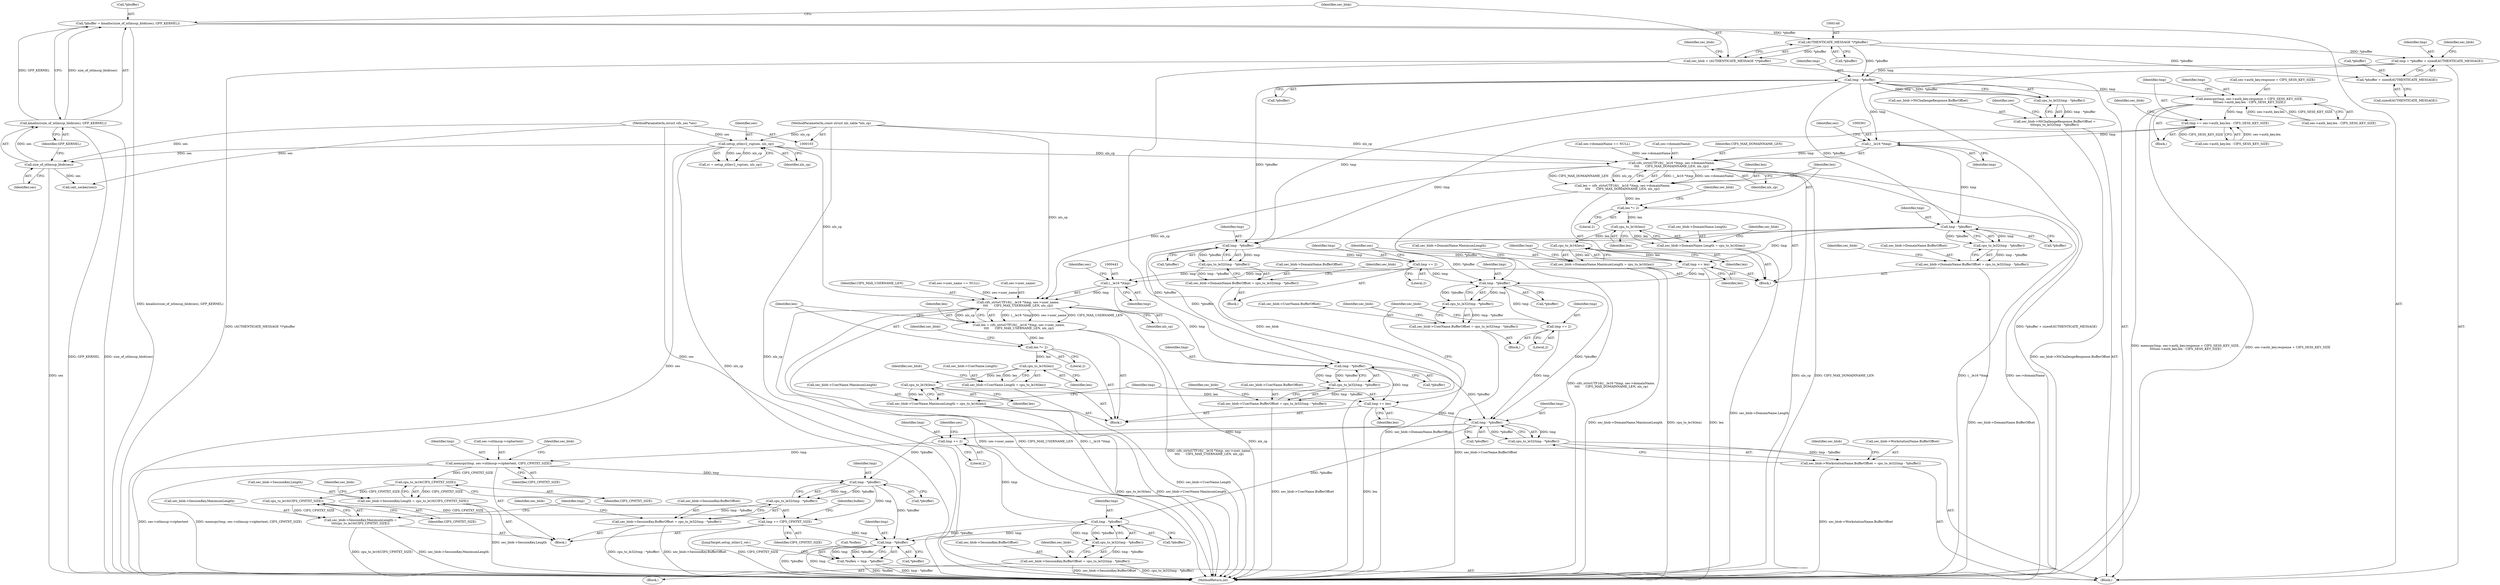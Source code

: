 digraph "0_linux_cabfb3680f78981d26c078a26e5c748531257ebb@API" {
"1000130" [label="(Call,*pbuffer = kmalloc(size_of_ntlmssp_blob(ses), GFP_KERNEL))"];
"1000133" [label="(Call,kmalloc(size_of_ntlmssp_blob(ses), GFP_KERNEL))"];
"1000134" [label="(Call,size_of_ntlmssp_blob(ses))"];
"1000115" [label="(Call,setup_ntlmv2_rsp(ses, nls_cp))"];
"1000106" [label="(MethodParameterIn,struct cifs_ses *ses)"];
"1000107" [label="(MethodParameterIn,const struct nls_table *nls_cp)"];
"1000139" [label="(Call,(AUTHENTICATE_MESSAGE *)*pbuffer)"];
"1000137" [label="(Call,sec_blob = (AUTHENTICATE_MESSAGE *)*pbuffer)"];
"1000196" [label="(Call,tmp = *pbuffer + sizeof(AUTHENTICATE_MESSAGE))"];
"1000239" [label="(Call,tmp - *pbuffer)"];
"1000238" [label="(Call,cpu_to_le32(tmp - *pbuffer))"];
"1000232" [label="(Call,sec_blob->NtChallengeResponse.BufferOffset =\n\t\t\t\tcpu_to_le32(tmp - *pbuffer))"];
"1000250" [label="(Call,memcpy(tmp, ses->auth_key.response + CIFS_SESS_KEY_SIZE,\n\t\t\t\tses->auth_key.len - CIFS_SESS_KEY_SIZE))"];
"1000266" [label="(Call,tmp += ses->auth_key.len - CIFS_SESS_KEY_SIZE)"];
"1000333" [label="(Call,tmp - *pbuffer)"];
"1000332" [label="(Call,cpu_to_le32(tmp - *pbuffer))"];
"1000326" [label="(Call,sec_blob->DomainName.BufferOffset = cpu_to_le32(tmp - *pbuffer))"];
"1000351" [label="(Call,tmp += 2)"];
"1000415" [label="(Call,tmp - *pbuffer)"];
"1000414" [label="(Call,cpu_to_le32(tmp - *pbuffer))"];
"1000408" [label="(Call,sec_blob->UserName.BufferOffset = cpu_to_le32(tmp - *pbuffer))"];
"1000433" [label="(Call,tmp += 2)"];
"1000490" [label="(Call,tmp - *pbuffer)"];
"1000489" [label="(Call,cpu_to_le32(tmp - *pbuffer))"];
"1000483" [label="(Call,sec_blob->WorkstationName.BufferOffset = cpu_to_le32(tmp - *pbuffer))"];
"1000508" [label="(Call,tmp += 2)"];
"1000532" [label="(Call,memcpy(tmp, ses->ntlmssp->ciphertext, CIFS_CPHTXT_SIZE))"];
"1000547" [label="(Call,tmp - *pbuffer)"];
"1000546" [label="(Call,cpu_to_le32(tmp - *pbuffer))"];
"1000540" [label="(Call,sec_blob->SessionKey.BufferOffset = cpu_to_le32(tmp - *pbuffer))"];
"1000567" [label="(Call,tmp += CIFS_CPHTXT_SIZE)"];
"1000600" [label="(Call,tmp - *pbuffer)"];
"1000597" [label="(Call,*buflen = tmp - *pbuffer)"];
"1000557" [label="(Call,cpu_to_le16(CIFS_CPHTXT_SIZE))"];
"1000551" [label="(Call,sec_blob->SessionKey.Length = cpu_to_le16(CIFS_CPHTXT_SIZE))"];
"1000565" [label="(Call,cpu_to_le16(CIFS_CPHTXT_SIZE))"];
"1000559" [label="(Call,sec_blob->SessionKey.MaximumLength =\n\t\t\t\tcpu_to_le16(CIFS_CPHTXT_SIZE))"];
"1000579" [label="(Call,tmp - *pbuffer)"];
"1000578" [label="(Call,cpu_to_le32(tmp - *pbuffer))"];
"1000572" [label="(Call,sec_blob->SessionKey.BufferOffset = cpu_to_le32(tmp - *pbuffer))"];
"1000442" [label="(Call,(__le16 *)tmp)"];
"1000441" [label="(Call,cifs_strtoUTF16((__le16 *)tmp, ses->user_name,\n\t\t\t\t      CIFS_MAX_USERNAME_LEN, nls_cp))"];
"1000439" [label="(Call,len = cifs_strtoUTF16((__le16 *)tmp, ses->user_name,\n\t\t\t\t      CIFS_MAX_USERNAME_LEN, nls_cp))"];
"1000450" [label="(Call,len *= 2)"];
"1000470" [label="(Call,cpu_to_le16(len))"];
"1000464" [label="(Call,sec_blob->UserName.Length = cpu_to_le16(len))"];
"1000478" [label="(Call,cpu_to_le16(len))"];
"1000472" [label="(Call,sec_blob->UserName.MaximumLength = cpu_to_le16(len))"];
"1000480" [label="(Call,tmp += len)"];
"1000460" [label="(Call,tmp - *pbuffer)"];
"1000459" [label="(Call,cpu_to_le32(tmp - *pbuffer))"];
"1000453" [label="(Call,sec_blob->UserName.BufferOffset = cpu_to_le32(tmp - *pbuffer))"];
"1000360" [label="(Call,(__le16 *)tmp)"];
"1000359" [label="(Call,cifs_strtoUTF16((__le16 *)tmp, ses->domainName,\n\t\t\t\t      CIFS_MAX_DOMAINNAME_LEN, nls_cp))"];
"1000357" [label="(Call,len = cifs_strtoUTF16((__le16 *)tmp, ses->domainName,\n\t\t\t\t      CIFS_MAX_DOMAINNAME_LEN, nls_cp))"];
"1000368" [label="(Call,len *= 2)"];
"1000388" [label="(Call,cpu_to_le16(len))"];
"1000382" [label="(Call,sec_blob->DomainName.Length = cpu_to_le16(len))"];
"1000396" [label="(Call,cpu_to_le16(len))"];
"1000390" [label="(Call,sec_blob->DomainName.MaximumLength = cpu_to_le16(len))"];
"1000398" [label="(Call,tmp += len)"];
"1000378" [label="(Call,tmp - *pbuffer)"];
"1000377" [label="(Call,cpu_to_le32(tmp - *pbuffer))"];
"1000371" [label="(Call,sec_blob->DomainName.BufferOffset = cpu_to_le32(tmp - *pbuffer))"];
"1000198" [label="(Call,*pbuffer + sizeof(AUTHENTICATE_MESSAGE))"];
"1000422" [label="(Identifier,sec_blob)"];
"1000351" [label="(Call,tmp += 2)"];
"1000490" [label="(Call,tmp - *pbuffer)"];
"1000433" [label="(Call,tmp += 2)"];
"1000141" [label="(Call,*pbuffer)"];
"1000491" [label="(Identifier,tmp)"];
"1000327" [label="(Call,sec_blob->DomainName.BufferOffset)"];
"1000400" [label="(Identifier,len)"];
"1000353" [label="(Literal,2)"];
"1000440" [label="(Identifier,len)"];
"1000233" [label="(Call,sec_blob->NtChallengeResponse.BufferOffset)"];
"1000532" [label="(Call,memcpy(tmp, ses->ntlmssp->ciphertext, CIFS_CPHTXT_SIZE))"];
"1000355" [label="(Block,)"];
"1000479" [label="(Identifier,len)"];
"1000415" [label="(Call,tmp - *pbuffer)"];
"1000541" [label="(Call,sec_blob->SessionKey.BufferOffset)"];
"1000551" [label="(Call,sec_blob->SessionKey.Length = cpu_to_le16(CIFS_CPHTXT_SIZE))"];
"1000448" [label="(Identifier,CIFS_MAX_USERNAME_LEN)"];
"1000139" [label="(Call,(AUTHENTICATE_MESSAGE *)*pbuffer)"];
"1000566" [label="(Identifier,CIFS_CPHTXT_SIZE)"];
"1000335" [label="(Call,*pbuffer)"];
"1000531" [label="(Block,)"];
"1000461" [label="(Identifier,tmp)"];
"1000390" [label="(Call,sec_blob->DomainName.MaximumLength = cpu_to_le16(len))"];
"1000377" [label="(Call,cpu_to_le32(tmp - *pbuffer))"];
"1000454" [label="(Call,sec_blob->UserName.BufferOffset)"];
"1000267" [label="(Identifier,tmp)"];
"1000106" [label="(MethodParameterIn,struct cifs_ses *ses)"];
"1000352" [label="(Identifier,tmp)"];
"1000138" [label="(Identifier,sec_blob)"];
"1000486" [label="(Identifier,sec_blob)"];
"1000601" [label="(Identifier,tmp)"];
"1000517" [label="(Identifier,ses)"];
"1000326" [label="(Call,sec_blob->DomainName.BufferOffset = cpu_to_le32(tmp - *pbuffer))"];
"1000434" [label="(Identifier,tmp)"];
"1000568" [label="(Identifier,tmp)"];
"1000471" [label="(Identifier,len)"];
"1000475" [label="(Identifier,sec_blob)"];
"1000382" [label="(Call,sec_blob->DomainName.Length = cpu_to_le16(len))"];
"1000117" [label="(Identifier,nls_cp)"];
"1000251" [label="(Identifier,tmp)"];
"1000409" [label="(Call,sec_blob->UserName.BufferOffset)"];
"1000573" [label="(Call,sec_blob->SessionKey.BufferOffset)"];
"1000320" [label="(Call,ses->domainName == NULL)"];
"1000600" [label="(Call,tmp - *pbuffer)"];
"1000508" [label="(Call,tmp += 2)"];
"1000137" [label="(Call,sec_blob = (AUTHENTICATE_MESSAGE *)*pbuffer)"];
"1000372" [label="(Call,sec_blob->DomainName.BufferOffset)"];
"1000452" [label="(Literal,2)"];
"1000478" [label="(Call,cpu_to_le16(len))"];
"1000362" [label="(Identifier,tmp)"];
"1000435" [label="(Literal,2)"];
"1000268" [label="(Call,ses->auth_key.len - CIFS_SESS_KEY_SIZE)"];
"1000450" [label="(Call,len *= 2)"];
"1000198" [label="(Call,*pbuffer + sizeof(AUTHENTICATE_MESSAGE))"];
"1000449" [label="(Identifier,nls_cp)"];
"1000414" [label="(Call,cpu_to_le32(tmp - *pbuffer))"];
"1000241" [label="(Call,*pbuffer)"];
"1000543" [label="(Identifier,sec_blob)"];
"1000408" [label="(Call,sec_blob->UserName.BufferOffset = cpu_to_le32(tmp - *pbuffer))"];
"1000552" [label="(Call,sec_blob->SessionKey.Length)"];
"1000380" [label="(Call,*pbuffer)"];
"1000597" [label="(Call,*buflen = tmp - *pbuffer)"];
"1000548" [label="(Identifier,tmp)"];
"1000266" [label="(Call,tmp += ses->auth_key.len - CIFS_SESS_KEY_SIZE)"];
"1000529" [label="(Call,calc_seckey(ses))"];
"1000578" [label="(Call,cpu_to_le32(tmp - *pbuffer))"];
"1000367" [label="(Identifier,nls_cp)"];
"1000402" [label="(Call,ses->user_name == NULL)"];
"1000464" [label="(Call,sec_blob->UserName.Length = cpu_to_le16(len))"];
"1000371" [label="(Call,sec_blob->DomainName.BufferOffset = cpu_to_le32(tmp - *pbuffer))"];
"1000360" [label="(Call,(__le16 *)tmp)"];
"1000115" [label="(Call,setup_ntlmv2_rsp(ses, nls_cp))"];
"1000359" [label="(Call,cifs_strtoUTF16((__le16 *)tmp, ses->domainName,\n\t\t\t\t      CIFS_MAX_DOMAINNAME_LEN, nls_cp))"];
"1000546" [label="(Call,cpu_to_le32(tmp - *pbuffer))"];
"1000581" [label="(Call,*pbuffer)"];
"1000416" [label="(Identifier,tmp)"];
"1000437" [label="(Block,)"];
"1000473" [label="(Call,sec_blob->UserName.MaximumLength)"];
"1000470" [label="(Call,cpu_to_le16(len))"];
"1000113" [label="(Call,rc = setup_ntlmv2_rsp(ses, nls_cp))"];
"1000134" [label="(Call,size_of_ntlmssp_blob(ses))"];
"1000259" [label="(Call,ses->auth_key.len - CIFS_SESS_KEY_SIZE)"];
"1000357" [label="(Call,len = cifs_strtoUTF16((__le16 *)tmp, ses->domainName,\n\t\t\t\t      CIFS_MAX_DOMAINNAME_LEN, nls_cp))"];
"1000385" [label="(Identifier,sec_blob)"];
"1000240" [label="(Identifier,tmp)"];
"1000558" [label="(Identifier,CIFS_CPHTXT_SIZE)"];
"1000196" [label="(Call,tmp = *pbuffer + sizeof(AUTHENTICATE_MESSAGE))"];
"1000559" [label="(Call,sec_blob->SessionKey.MaximumLength =\n\t\t\t\tcpu_to_le16(CIFS_CPHTXT_SIZE))"];
"1000334" [label="(Identifier,tmp)"];
"1000489" [label="(Call,cpu_to_le32(tmp - *pbuffer))"];
"1000399" [label="(Identifier,tmp)"];
"1000554" [label="(Identifier,sec_blob)"];
"1000472" [label="(Call,sec_blob->UserName.MaximumLength = cpu_to_le16(len))"];
"1000389" [label="(Identifier,len)"];
"1000252" [label="(Call,ses->auth_key.response + CIFS_SESS_KEY_SIZE)"];
"1000580" [label="(Identifier,tmp)"];
"1000460" [label="(Call,tmp - *pbuffer)"];
"1000482" [label="(Identifier,len)"];
"1000572" [label="(Call,sec_blob->SessionKey.BufferOffset = cpu_to_le32(tmp - *pbuffer))"];
"1000451" [label="(Identifier,len)"];
"1000446" [label="(Identifier,ses)"];
"1000370" [label="(Literal,2)"];
"1000509" [label="(Identifier,tmp)"];
"1000383" [label="(Call,sec_blob->DomainName.Length)"];
"1000364" [label="(Identifier,ses)"];
"1000340" [label="(Identifier,sec_blob)"];
"1000481" [label="(Identifier,tmp)"];
"1000332" [label="(Call,cpu_to_le32(tmp - *pbuffer))"];
"1000492" [label="(Call,*pbuffer)"];
"1000607" [label="(MethodReturn,int)"];
"1000510" [label="(Literal,2)"];
"1000480" [label="(Call,tmp += len)"];
"1000557" [label="(Call,cpu_to_le16(CIFS_CPHTXT_SIZE))"];
"1000417" [label="(Call,*pbuffer)"];
"1000579" [label="(Call,tmp - *pbuffer)"];
"1000533" [label="(Identifier,tmp)"];
"1000391" [label="(Call,sec_blob->DomainName.MaximumLength)"];
"1000131" [label="(Call,*pbuffer)"];
"1000249" [label="(Block,)"];
"1000497" [label="(Identifier,sec_blob)"];
"1000444" [label="(Identifier,tmp)"];
"1000453" [label="(Call,sec_blob->UserName.BufferOffset = cpu_to_le32(tmp - *pbuffer))"];
"1000363" [label="(Call,ses->domainName)"];
"1000397" [label="(Identifier,len)"];
"1000562" [label="(Identifier,sec_blob)"];
"1000278" [label="(Identifier,sec_blob)"];
"1000586" [label="(Identifier,sec_blob)"];
"1000398" [label="(Call,tmp += len)"];
"1000549" [label="(Call,*pbuffer)"];
"1000540" [label="(Call,sec_blob->SessionKey.BufferOffset = cpu_to_le32(tmp - *pbuffer))"];
"1000368" [label="(Call,len *= 2)"];
"1000439" [label="(Call,len = cifs_strtoUTF16((__le16 *)tmp, ses->user_name,\n\t\t\t\t      CIFS_MAX_USERNAME_LEN, nls_cp))"];
"1000246" [label="(Identifier,ses)"];
"1000445" [label="(Call,ses->user_name)"];
"1000145" [label="(Identifier,sec_blob)"];
"1000604" [label="(JumpTarget,setup_ntlmv2_ret:)"];
"1000459" [label="(Call,cpu_to_le32(tmp - *pbuffer))"];
"1000369" [label="(Identifier,len)"];
"1000135" [label="(Identifier,ses)"];
"1000205" [label="(Identifier,sec_blob)"];
"1000325" [label="(Block,)"];
"1000456" [label="(Identifier,sec_blob)"];
"1000130" [label="(Call,*pbuffer = kmalloc(size_of_ntlmssp_blob(ses), GFP_KERNEL))"];
"1000539" [label="(Identifier,CIFS_CPHTXT_SIZE)"];
"1000465" [label="(Call,sec_blob->UserName.Length)"];
"1000238" [label="(Call,cpu_to_le32(tmp - *pbuffer))"];
"1000404" [label="(Identifier,ses)"];
"1000250" [label="(Call,memcpy(tmp, ses->auth_key.response + CIFS_SESS_KEY_SIZE,\n\t\t\t\tses->auth_key.len - CIFS_SESS_KEY_SIZE))"];
"1000201" [label="(Call,sizeof(AUTHENTICATE_MESSAGE))"];
"1000467" [label="(Identifier,sec_blob)"];
"1000602" [label="(Call,*pbuffer)"];
"1000483" [label="(Call,sec_blob->WorkstationName.BufferOffset = cpu_to_le32(tmp - *pbuffer))"];
"1000599" [label="(Identifier,buflen)"];
"1000462" [label="(Call,*pbuffer)"];
"1000567" [label="(Call,tmp += CIFS_CPHTXT_SIZE)"];
"1000197" [label="(Identifier,tmp)"];
"1000442" [label="(Call,(__le16 *)tmp)"];
"1000232" [label="(Call,sec_blob->NtChallengeResponse.BufferOffset =\n\t\t\t\tcpu_to_le32(tmp - *pbuffer))"];
"1000396" [label="(Call,cpu_to_le16(len))"];
"1000374" [label="(Identifier,sec_blob)"];
"1000393" [label="(Identifier,sec_blob)"];
"1000571" [label="(Block,)"];
"1000388" [label="(Call,cpu_to_le16(len))"];
"1000441" [label="(Call,cifs_strtoUTF16((__le16 *)tmp, ses->user_name,\n\t\t\t\t      CIFS_MAX_USERNAME_LEN, nls_cp))"];
"1000358" [label="(Identifier,len)"];
"1000107" [label="(MethodParameterIn,const struct nls_table *nls_cp)"];
"1000136" [label="(Identifier,GFP_KERNEL)"];
"1000407" [label="(Block,)"];
"1000565" [label="(Call,cpu_to_le16(CIFS_CPHTXT_SIZE))"];
"1000534" [label="(Call,ses->ntlmssp->ciphertext)"];
"1000560" [label="(Call,sec_blob->SessionKey.MaximumLength)"];
"1000378" [label="(Call,tmp - *pbuffer)"];
"1000484" [label="(Call,sec_blob->WorkstationName.BufferOffset)"];
"1000379" [label="(Identifier,tmp)"];
"1000547" [label="(Call,tmp - *pbuffer)"];
"1000116" [label="(Identifier,ses)"];
"1000133" [label="(Call,kmalloc(size_of_ntlmssp_blob(ses), GFP_KERNEL))"];
"1000199" [label="(Call,*pbuffer)"];
"1000333" [label="(Call,tmp - *pbuffer)"];
"1000366" [label="(Identifier,CIFS_MAX_DOMAINNAME_LEN)"];
"1000108" [label="(Block,)"];
"1000239" [label="(Call,tmp - *pbuffer)"];
"1000598" [label="(Call,*buflen)"];
"1000569" [label="(Identifier,CIFS_CPHTXT_SIZE)"];
"1000130" -> "1000108"  [label="AST: "];
"1000130" -> "1000133"  [label="CFG: "];
"1000131" -> "1000130"  [label="AST: "];
"1000133" -> "1000130"  [label="AST: "];
"1000138" -> "1000130"  [label="CFG: "];
"1000130" -> "1000607"  [label="DDG: kmalloc(size_of_ntlmssp_blob(ses), GFP_KERNEL)"];
"1000133" -> "1000130"  [label="DDG: size_of_ntlmssp_blob(ses)"];
"1000133" -> "1000130"  [label="DDG: GFP_KERNEL"];
"1000130" -> "1000139"  [label="DDG: *pbuffer"];
"1000133" -> "1000136"  [label="CFG: "];
"1000134" -> "1000133"  [label="AST: "];
"1000136" -> "1000133"  [label="AST: "];
"1000133" -> "1000607"  [label="DDG: size_of_ntlmssp_blob(ses)"];
"1000133" -> "1000607"  [label="DDG: GFP_KERNEL"];
"1000134" -> "1000133"  [label="DDG: ses"];
"1000134" -> "1000135"  [label="CFG: "];
"1000135" -> "1000134"  [label="AST: "];
"1000136" -> "1000134"  [label="CFG: "];
"1000134" -> "1000607"  [label="DDG: ses"];
"1000115" -> "1000134"  [label="DDG: ses"];
"1000106" -> "1000134"  [label="DDG: ses"];
"1000134" -> "1000529"  [label="DDG: ses"];
"1000115" -> "1000113"  [label="AST: "];
"1000115" -> "1000117"  [label="CFG: "];
"1000116" -> "1000115"  [label="AST: "];
"1000117" -> "1000115"  [label="AST: "];
"1000113" -> "1000115"  [label="CFG: "];
"1000115" -> "1000607"  [label="DDG: nls_cp"];
"1000115" -> "1000607"  [label="DDG: ses"];
"1000115" -> "1000113"  [label="DDG: ses"];
"1000115" -> "1000113"  [label="DDG: nls_cp"];
"1000106" -> "1000115"  [label="DDG: ses"];
"1000107" -> "1000115"  [label="DDG: nls_cp"];
"1000115" -> "1000359"  [label="DDG: nls_cp"];
"1000115" -> "1000441"  [label="DDG: nls_cp"];
"1000106" -> "1000103"  [label="AST: "];
"1000106" -> "1000607"  [label="DDG: ses"];
"1000106" -> "1000529"  [label="DDG: ses"];
"1000107" -> "1000103"  [label="AST: "];
"1000107" -> "1000607"  [label="DDG: nls_cp"];
"1000107" -> "1000359"  [label="DDG: nls_cp"];
"1000107" -> "1000441"  [label="DDG: nls_cp"];
"1000139" -> "1000137"  [label="AST: "];
"1000139" -> "1000141"  [label="CFG: "];
"1000140" -> "1000139"  [label="AST: "];
"1000141" -> "1000139"  [label="AST: "];
"1000137" -> "1000139"  [label="CFG: "];
"1000139" -> "1000137"  [label="DDG: *pbuffer"];
"1000139" -> "1000196"  [label="DDG: *pbuffer"];
"1000139" -> "1000198"  [label="DDG: *pbuffer"];
"1000139" -> "1000239"  [label="DDG: *pbuffer"];
"1000137" -> "1000108"  [label="AST: "];
"1000138" -> "1000137"  [label="AST: "];
"1000145" -> "1000137"  [label="CFG: "];
"1000137" -> "1000607"  [label="DDG: (AUTHENTICATE_MESSAGE *)*pbuffer"];
"1000137" -> "1000607"  [label="DDG: sec_blob"];
"1000196" -> "1000108"  [label="AST: "];
"1000196" -> "1000198"  [label="CFG: "];
"1000197" -> "1000196"  [label="AST: "];
"1000198" -> "1000196"  [label="AST: "];
"1000205" -> "1000196"  [label="CFG: "];
"1000196" -> "1000607"  [label="DDG: *pbuffer + sizeof(AUTHENTICATE_MESSAGE)"];
"1000196" -> "1000239"  [label="DDG: tmp"];
"1000239" -> "1000238"  [label="AST: "];
"1000239" -> "1000241"  [label="CFG: "];
"1000240" -> "1000239"  [label="AST: "];
"1000241" -> "1000239"  [label="AST: "];
"1000238" -> "1000239"  [label="CFG: "];
"1000239" -> "1000238"  [label="DDG: tmp"];
"1000239" -> "1000238"  [label="DDG: *pbuffer"];
"1000239" -> "1000250"  [label="DDG: tmp"];
"1000239" -> "1000333"  [label="DDG: tmp"];
"1000239" -> "1000333"  [label="DDG: *pbuffer"];
"1000239" -> "1000360"  [label="DDG: tmp"];
"1000239" -> "1000378"  [label="DDG: *pbuffer"];
"1000238" -> "1000232"  [label="AST: "];
"1000232" -> "1000238"  [label="CFG: "];
"1000238" -> "1000232"  [label="DDG: tmp - *pbuffer"];
"1000232" -> "1000108"  [label="AST: "];
"1000233" -> "1000232"  [label="AST: "];
"1000246" -> "1000232"  [label="CFG: "];
"1000232" -> "1000607"  [label="DDG: sec_blob->NtChallengeResponse.BufferOffset"];
"1000250" -> "1000249"  [label="AST: "];
"1000250" -> "1000259"  [label="CFG: "];
"1000251" -> "1000250"  [label="AST: "];
"1000252" -> "1000250"  [label="AST: "];
"1000259" -> "1000250"  [label="AST: "];
"1000267" -> "1000250"  [label="CFG: "];
"1000250" -> "1000607"  [label="DDG: ses->auth_key.response + CIFS_SESS_KEY_SIZE"];
"1000250" -> "1000607"  [label="DDG: memcpy(tmp, ses->auth_key.response + CIFS_SESS_KEY_SIZE,\n\t\t\t\tses->auth_key.len - CIFS_SESS_KEY_SIZE)"];
"1000259" -> "1000250"  [label="DDG: ses->auth_key.len"];
"1000259" -> "1000250"  [label="DDG: CIFS_SESS_KEY_SIZE"];
"1000250" -> "1000266"  [label="DDG: tmp"];
"1000266" -> "1000249"  [label="AST: "];
"1000266" -> "1000268"  [label="CFG: "];
"1000267" -> "1000266"  [label="AST: "];
"1000268" -> "1000266"  [label="AST: "];
"1000278" -> "1000266"  [label="CFG: "];
"1000268" -> "1000266"  [label="DDG: ses->auth_key.len"];
"1000268" -> "1000266"  [label="DDG: CIFS_SESS_KEY_SIZE"];
"1000266" -> "1000333"  [label="DDG: tmp"];
"1000266" -> "1000360"  [label="DDG: tmp"];
"1000333" -> "1000332"  [label="AST: "];
"1000333" -> "1000335"  [label="CFG: "];
"1000334" -> "1000333"  [label="AST: "];
"1000335" -> "1000333"  [label="AST: "];
"1000332" -> "1000333"  [label="CFG: "];
"1000333" -> "1000332"  [label="DDG: tmp"];
"1000333" -> "1000332"  [label="DDG: *pbuffer"];
"1000333" -> "1000351"  [label="DDG: tmp"];
"1000333" -> "1000415"  [label="DDG: *pbuffer"];
"1000333" -> "1000460"  [label="DDG: *pbuffer"];
"1000332" -> "1000326"  [label="AST: "];
"1000326" -> "1000332"  [label="CFG: "];
"1000332" -> "1000326"  [label="DDG: tmp - *pbuffer"];
"1000326" -> "1000325"  [label="AST: "];
"1000327" -> "1000326"  [label="AST: "];
"1000340" -> "1000326"  [label="CFG: "];
"1000326" -> "1000607"  [label="DDG: sec_blob->DomainName.BufferOffset"];
"1000351" -> "1000325"  [label="AST: "];
"1000351" -> "1000353"  [label="CFG: "];
"1000352" -> "1000351"  [label="AST: "];
"1000353" -> "1000351"  [label="AST: "];
"1000404" -> "1000351"  [label="CFG: "];
"1000351" -> "1000415"  [label="DDG: tmp"];
"1000351" -> "1000442"  [label="DDG: tmp"];
"1000415" -> "1000414"  [label="AST: "];
"1000415" -> "1000417"  [label="CFG: "];
"1000416" -> "1000415"  [label="AST: "];
"1000417" -> "1000415"  [label="AST: "];
"1000414" -> "1000415"  [label="CFG: "];
"1000415" -> "1000414"  [label="DDG: tmp"];
"1000415" -> "1000414"  [label="DDG: *pbuffer"];
"1000398" -> "1000415"  [label="DDG: tmp"];
"1000378" -> "1000415"  [label="DDG: *pbuffer"];
"1000415" -> "1000433"  [label="DDG: tmp"];
"1000415" -> "1000490"  [label="DDG: *pbuffer"];
"1000414" -> "1000408"  [label="AST: "];
"1000408" -> "1000414"  [label="CFG: "];
"1000414" -> "1000408"  [label="DDG: tmp - *pbuffer"];
"1000408" -> "1000407"  [label="AST: "];
"1000409" -> "1000408"  [label="AST: "];
"1000422" -> "1000408"  [label="CFG: "];
"1000408" -> "1000607"  [label="DDG: sec_blob->UserName.BufferOffset"];
"1000433" -> "1000407"  [label="AST: "];
"1000433" -> "1000435"  [label="CFG: "];
"1000434" -> "1000433"  [label="AST: "];
"1000435" -> "1000433"  [label="AST: "];
"1000486" -> "1000433"  [label="CFG: "];
"1000433" -> "1000490"  [label="DDG: tmp"];
"1000490" -> "1000489"  [label="AST: "];
"1000490" -> "1000492"  [label="CFG: "];
"1000491" -> "1000490"  [label="AST: "];
"1000492" -> "1000490"  [label="AST: "];
"1000489" -> "1000490"  [label="CFG: "];
"1000490" -> "1000489"  [label="DDG: tmp"];
"1000490" -> "1000489"  [label="DDG: *pbuffer"];
"1000480" -> "1000490"  [label="DDG: tmp"];
"1000460" -> "1000490"  [label="DDG: *pbuffer"];
"1000490" -> "1000508"  [label="DDG: tmp"];
"1000490" -> "1000547"  [label="DDG: *pbuffer"];
"1000490" -> "1000579"  [label="DDG: *pbuffer"];
"1000489" -> "1000483"  [label="AST: "];
"1000483" -> "1000489"  [label="CFG: "];
"1000489" -> "1000483"  [label="DDG: tmp - *pbuffer"];
"1000483" -> "1000108"  [label="AST: "];
"1000484" -> "1000483"  [label="AST: "];
"1000497" -> "1000483"  [label="CFG: "];
"1000483" -> "1000607"  [label="DDG: sec_blob->WorkstationName.BufferOffset"];
"1000508" -> "1000108"  [label="AST: "];
"1000508" -> "1000510"  [label="CFG: "];
"1000509" -> "1000508"  [label="AST: "];
"1000510" -> "1000508"  [label="AST: "];
"1000517" -> "1000508"  [label="CFG: "];
"1000508" -> "1000532"  [label="DDG: tmp"];
"1000508" -> "1000579"  [label="DDG: tmp"];
"1000532" -> "1000531"  [label="AST: "];
"1000532" -> "1000539"  [label="CFG: "];
"1000533" -> "1000532"  [label="AST: "];
"1000534" -> "1000532"  [label="AST: "];
"1000539" -> "1000532"  [label="AST: "];
"1000543" -> "1000532"  [label="CFG: "];
"1000532" -> "1000607"  [label="DDG: ses->ntlmssp->ciphertext"];
"1000532" -> "1000607"  [label="DDG: memcpy(tmp, ses->ntlmssp->ciphertext, CIFS_CPHTXT_SIZE)"];
"1000532" -> "1000547"  [label="DDG: tmp"];
"1000532" -> "1000557"  [label="DDG: CIFS_CPHTXT_SIZE"];
"1000547" -> "1000546"  [label="AST: "];
"1000547" -> "1000549"  [label="CFG: "];
"1000548" -> "1000547"  [label="AST: "];
"1000549" -> "1000547"  [label="AST: "];
"1000546" -> "1000547"  [label="CFG: "];
"1000547" -> "1000546"  [label="DDG: tmp"];
"1000547" -> "1000546"  [label="DDG: *pbuffer"];
"1000547" -> "1000567"  [label="DDG: tmp"];
"1000547" -> "1000600"  [label="DDG: *pbuffer"];
"1000546" -> "1000540"  [label="AST: "];
"1000540" -> "1000546"  [label="CFG: "];
"1000546" -> "1000540"  [label="DDG: tmp - *pbuffer"];
"1000540" -> "1000531"  [label="AST: "];
"1000541" -> "1000540"  [label="AST: "];
"1000554" -> "1000540"  [label="CFG: "];
"1000540" -> "1000607"  [label="DDG: cpu_to_le32(tmp - *pbuffer)"];
"1000540" -> "1000607"  [label="DDG: sec_blob->SessionKey.BufferOffset"];
"1000567" -> "1000531"  [label="AST: "];
"1000567" -> "1000569"  [label="CFG: "];
"1000568" -> "1000567"  [label="AST: "];
"1000569" -> "1000567"  [label="AST: "];
"1000599" -> "1000567"  [label="CFG: "];
"1000567" -> "1000607"  [label="DDG: CIFS_CPHTXT_SIZE"];
"1000565" -> "1000567"  [label="DDG: CIFS_CPHTXT_SIZE"];
"1000567" -> "1000600"  [label="DDG: tmp"];
"1000600" -> "1000597"  [label="AST: "];
"1000600" -> "1000602"  [label="CFG: "];
"1000601" -> "1000600"  [label="AST: "];
"1000602" -> "1000600"  [label="AST: "];
"1000597" -> "1000600"  [label="CFG: "];
"1000600" -> "1000607"  [label="DDG: *pbuffer"];
"1000600" -> "1000607"  [label="DDG: tmp"];
"1000600" -> "1000597"  [label="DDG: tmp"];
"1000600" -> "1000597"  [label="DDG: *pbuffer"];
"1000579" -> "1000600"  [label="DDG: tmp"];
"1000579" -> "1000600"  [label="DDG: *pbuffer"];
"1000597" -> "1000108"  [label="AST: "];
"1000598" -> "1000597"  [label="AST: "];
"1000604" -> "1000597"  [label="CFG: "];
"1000597" -> "1000607"  [label="DDG: *buflen"];
"1000597" -> "1000607"  [label="DDG: tmp - *pbuffer"];
"1000557" -> "1000551"  [label="AST: "];
"1000557" -> "1000558"  [label="CFG: "];
"1000558" -> "1000557"  [label="AST: "];
"1000551" -> "1000557"  [label="CFG: "];
"1000557" -> "1000551"  [label="DDG: CIFS_CPHTXT_SIZE"];
"1000557" -> "1000565"  [label="DDG: CIFS_CPHTXT_SIZE"];
"1000551" -> "1000531"  [label="AST: "];
"1000552" -> "1000551"  [label="AST: "];
"1000562" -> "1000551"  [label="CFG: "];
"1000551" -> "1000607"  [label="DDG: sec_blob->SessionKey.Length"];
"1000565" -> "1000559"  [label="AST: "];
"1000565" -> "1000566"  [label="CFG: "];
"1000566" -> "1000565"  [label="AST: "];
"1000559" -> "1000565"  [label="CFG: "];
"1000565" -> "1000559"  [label="DDG: CIFS_CPHTXT_SIZE"];
"1000559" -> "1000531"  [label="AST: "];
"1000560" -> "1000559"  [label="AST: "];
"1000568" -> "1000559"  [label="CFG: "];
"1000559" -> "1000607"  [label="DDG: sec_blob->SessionKey.MaximumLength"];
"1000559" -> "1000607"  [label="DDG: cpu_to_le16(CIFS_CPHTXT_SIZE)"];
"1000579" -> "1000578"  [label="AST: "];
"1000579" -> "1000581"  [label="CFG: "];
"1000580" -> "1000579"  [label="AST: "];
"1000581" -> "1000579"  [label="AST: "];
"1000578" -> "1000579"  [label="CFG: "];
"1000579" -> "1000578"  [label="DDG: tmp"];
"1000579" -> "1000578"  [label="DDG: *pbuffer"];
"1000578" -> "1000572"  [label="AST: "];
"1000572" -> "1000578"  [label="CFG: "];
"1000578" -> "1000572"  [label="DDG: tmp - *pbuffer"];
"1000572" -> "1000571"  [label="AST: "];
"1000573" -> "1000572"  [label="AST: "];
"1000586" -> "1000572"  [label="CFG: "];
"1000572" -> "1000607"  [label="DDG: cpu_to_le32(tmp - *pbuffer)"];
"1000572" -> "1000607"  [label="DDG: sec_blob->SessionKey.BufferOffset"];
"1000442" -> "1000441"  [label="AST: "];
"1000442" -> "1000444"  [label="CFG: "];
"1000443" -> "1000442"  [label="AST: "];
"1000444" -> "1000442"  [label="AST: "];
"1000446" -> "1000442"  [label="CFG: "];
"1000442" -> "1000441"  [label="DDG: tmp"];
"1000398" -> "1000442"  [label="DDG: tmp"];
"1000442" -> "1000460"  [label="DDG: tmp"];
"1000441" -> "1000439"  [label="AST: "];
"1000441" -> "1000449"  [label="CFG: "];
"1000445" -> "1000441"  [label="AST: "];
"1000448" -> "1000441"  [label="AST: "];
"1000449" -> "1000441"  [label="AST: "];
"1000439" -> "1000441"  [label="CFG: "];
"1000441" -> "1000607"  [label="DDG: (__le16 *)tmp"];
"1000441" -> "1000607"  [label="DDG: nls_cp"];
"1000441" -> "1000607"  [label="DDG: ses->user_name"];
"1000441" -> "1000607"  [label="DDG: CIFS_MAX_USERNAME_LEN"];
"1000441" -> "1000439"  [label="DDG: (__le16 *)tmp"];
"1000441" -> "1000439"  [label="DDG: ses->user_name"];
"1000441" -> "1000439"  [label="DDG: CIFS_MAX_USERNAME_LEN"];
"1000441" -> "1000439"  [label="DDG: nls_cp"];
"1000402" -> "1000441"  [label="DDG: ses->user_name"];
"1000359" -> "1000441"  [label="DDG: nls_cp"];
"1000439" -> "1000437"  [label="AST: "];
"1000440" -> "1000439"  [label="AST: "];
"1000451" -> "1000439"  [label="CFG: "];
"1000439" -> "1000607"  [label="DDG: cifs_strtoUTF16((__le16 *)tmp, ses->user_name,\n\t\t\t\t      CIFS_MAX_USERNAME_LEN, nls_cp)"];
"1000439" -> "1000450"  [label="DDG: len"];
"1000450" -> "1000437"  [label="AST: "];
"1000450" -> "1000452"  [label="CFG: "];
"1000451" -> "1000450"  [label="AST: "];
"1000452" -> "1000450"  [label="AST: "];
"1000456" -> "1000450"  [label="CFG: "];
"1000450" -> "1000470"  [label="DDG: len"];
"1000470" -> "1000464"  [label="AST: "];
"1000470" -> "1000471"  [label="CFG: "];
"1000471" -> "1000470"  [label="AST: "];
"1000464" -> "1000470"  [label="CFG: "];
"1000470" -> "1000464"  [label="DDG: len"];
"1000470" -> "1000478"  [label="DDG: len"];
"1000464" -> "1000437"  [label="AST: "];
"1000465" -> "1000464"  [label="AST: "];
"1000475" -> "1000464"  [label="CFG: "];
"1000464" -> "1000607"  [label="DDG: sec_blob->UserName.Length"];
"1000478" -> "1000472"  [label="AST: "];
"1000478" -> "1000479"  [label="CFG: "];
"1000479" -> "1000478"  [label="AST: "];
"1000472" -> "1000478"  [label="CFG: "];
"1000478" -> "1000472"  [label="DDG: len"];
"1000478" -> "1000480"  [label="DDG: len"];
"1000472" -> "1000437"  [label="AST: "];
"1000473" -> "1000472"  [label="AST: "];
"1000481" -> "1000472"  [label="CFG: "];
"1000472" -> "1000607"  [label="DDG: sec_blob->UserName.MaximumLength"];
"1000472" -> "1000607"  [label="DDG: cpu_to_le16(len)"];
"1000480" -> "1000437"  [label="AST: "];
"1000480" -> "1000482"  [label="CFG: "];
"1000481" -> "1000480"  [label="AST: "];
"1000482" -> "1000480"  [label="AST: "];
"1000486" -> "1000480"  [label="CFG: "];
"1000480" -> "1000607"  [label="DDG: len"];
"1000460" -> "1000480"  [label="DDG: tmp"];
"1000460" -> "1000459"  [label="AST: "];
"1000460" -> "1000462"  [label="CFG: "];
"1000461" -> "1000460"  [label="AST: "];
"1000462" -> "1000460"  [label="AST: "];
"1000459" -> "1000460"  [label="CFG: "];
"1000460" -> "1000459"  [label="DDG: tmp"];
"1000460" -> "1000459"  [label="DDG: *pbuffer"];
"1000378" -> "1000460"  [label="DDG: *pbuffer"];
"1000459" -> "1000453"  [label="AST: "];
"1000453" -> "1000459"  [label="CFG: "];
"1000459" -> "1000453"  [label="DDG: tmp - *pbuffer"];
"1000453" -> "1000437"  [label="AST: "];
"1000454" -> "1000453"  [label="AST: "];
"1000467" -> "1000453"  [label="CFG: "];
"1000453" -> "1000607"  [label="DDG: sec_blob->UserName.BufferOffset"];
"1000360" -> "1000359"  [label="AST: "];
"1000360" -> "1000362"  [label="CFG: "];
"1000361" -> "1000360"  [label="AST: "];
"1000362" -> "1000360"  [label="AST: "];
"1000364" -> "1000360"  [label="CFG: "];
"1000360" -> "1000359"  [label="DDG: tmp"];
"1000360" -> "1000378"  [label="DDG: tmp"];
"1000359" -> "1000357"  [label="AST: "];
"1000359" -> "1000367"  [label="CFG: "];
"1000363" -> "1000359"  [label="AST: "];
"1000366" -> "1000359"  [label="AST: "];
"1000367" -> "1000359"  [label="AST: "];
"1000357" -> "1000359"  [label="CFG: "];
"1000359" -> "1000607"  [label="DDG: nls_cp"];
"1000359" -> "1000607"  [label="DDG: CIFS_MAX_DOMAINNAME_LEN"];
"1000359" -> "1000607"  [label="DDG: (__le16 *)tmp"];
"1000359" -> "1000607"  [label="DDG: ses->domainName"];
"1000359" -> "1000357"  [label="DDG: (__le16 *)tmp"];
"1000359" -> "1000357"  [label="DDG: ses->domainName"];
"1000359" -> "1000357"  [label="DDG: CIFS_MAX_DOMAINNAME_LEN"];
"1000359" -> "1000357"  [label="DDG: nls_cp"];
"1000320" -> "1000359"  [label="DDG: ses->domainName"];
"1000357" -> "1000355"  [label="AST: "];
"1000358" -> "1000357"  [label="AST: "];
"1000369" -> "1000357"  [label="CFG: "];
"1000357" -> "1000607"  [label="DDG: cifs_strtoUTF16((__le16 *)tmp, ses->domainName,\n\t\t\t\t      CIFS_MAX_DOMAINNAME_LEN, nls_cp)"];
"1000357" -> "1000368"  [label="DDG: len"];
"1000368" -> "1000355"  [label="AST: "];
"1000368" -> "1000370"  [label="CFG: "];
"1000369" -> "1000368"  [label="AST: "];
"1000370" -> "1000368"  [label="AST: "];
"1000374" -> "1000368"  [label="CFG: "];
"1000368" -> "1000388"  [label="DDG: len"];
"1000388" -> "1000382"  [label="AST: "];
"1000388" -> "1000389"  [label="CFG: "];
"1000389" -> "1000388"  [label="AST: "];
"1000382" -> "1000388"  [label="CFG: "];
"1000388" -> "1000382"  [label="DDG: len"];
"1000388" -> "1000396"  [label="DDG: len"];
"1000382" -> "1000355"  [label="AST: "];
"1000383" -> "1000382"  [label="AST: "];
"1000393" -> "1000382"  [label="CFG: "];
"1000382" -> "1000607"  [label="DDG: sec_blob->DomainName.Length"];
"1000396" -> "1000390"  [label="AST: "];
"1000396" -> "1000397"  [label="CFG: "];
"1000397" -> "1000396"  [label="AST: "];
"1000390" -> "1000396"  [label="CFG: "];
"1000396" -> "1000390"  [label="DDG: len"];
"1000396" -> "1000398"  [label="DDG: len"];
"1000390" -> "1000355"  [label="AST: "];
"1000391" -> "1000390"  [label="AST: "];
"1000399" -> "1000390"  [label="CFG: "];
"1000390" -> "1000607"  [label="DDG: cpu_to_le16(len)"];
"1000390" -> "1000607"  [label="DDG: sec_blob->DomainName.MaximumLength"];
"1000398" -> "1000355"  [label="AST: "];
"1000398" -> "1000400"  [label="CFG: "];
"1000399" -> "1000398"  [label="AST: "];
"1000400" -> "1000398"  [label="AST: "];
"1000404" -> "1000398"  [label="CFG: "];
"1000398" -> "1000607"  [label="DDG: len"];
"1000378" -> "1000398"  [label="DDG: tmp"];
"1000378" -> "1000377"  [label="AST: "];
"1000378" -> "1000380"  [label="CFG: "];
"1000379" -> "1000378"  [label="AST: "];
"1000380" -> "1000378"  [label="AST: "];
"1000377" -> "1000378"  [label="CFG: "];
"1000378" -> "1000377"  [label="DDG: tmp"];
"1000378" -> "1000377"  [label="DDG: *pbuffer"];
"1000377" -> "1000371"  [label="AST: "];
"1000371" -> "1000377"  [label="CFG: "];
"1000377" -> "1000371"  [label="DDG: tmp - *pbuffer"];
"1000371" -> "1000355"  [label="AST: "];
"1000372" -> "1000371"  [label="AST: "];
"1000385" -> "1000371"  [label="CFG: "];
"1000371" -> "1000607"  [label="DDG: sec_blob->DomainName.BufferOffset"];
"1000198" -> "1000201"  [label="CFG: "];
"1000199" -> "1000198"  [label="AST: "];
"1000201" -> "1000198"  [label="AST: "];
}
